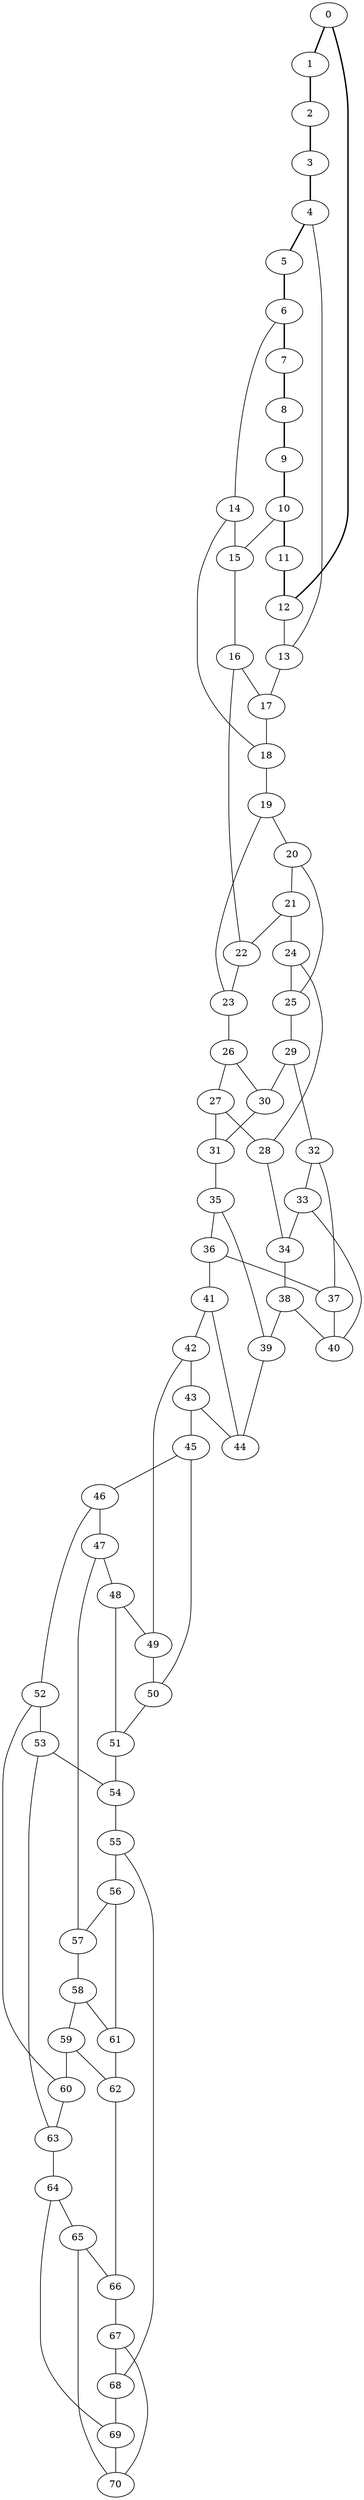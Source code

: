 graph G {
0 [ pos = " 40.00,0.00!" ];
0 -- 1[style=bold];
0 -- 12[style=bold];
1 [ pos = " 35.42,18.59!" ];
1 -- 2[style=bold];
2 [ pos = " 22.72,32.92!" ];
2 -- 3[style=bold];
3 [ pos = " 4.82,39.71!" ];
3 -- 4[style=bold];
4 [ pos = " -14.18,37.40!" ];
4 -- 5[style=bold];
4 -- 13;
5 [ pos = " -29.94,26.52!" ];
5 -- 6[style=bold];
6 [ pos = " -38.84,9.57!" ];
6 -- 7[style=bold];
6 -- 14;
7 [ pos = " -38.84,-9.57!" ];
7 -- 8[style=bold];
8 [ pos = " -29.94,-26.52!" ];
8 -- 9[style=bold];
9 [ pos = " -14.18,-37.40!" ];
9 -- 10[style=bold];
10 [ pos = " 4.82,-39.71!" ];
10 -- 11[style=bold];
10 -- 15;
11 [ pos = " 22.72,-32.92!" ];
11 -- 12[style=bold];
12 [ pos = " 35.42,-18.59!" ];
12 -- 13;
13 -- 17;
14 -- 15;
14 -- 18;
15 -- 16;
16 -- 17;
16 -- 22;
17 -- 18;
18 -- 19;
19 -- 20;
19 -- 23;
20 -- 21;
20 -- 25;
21 -- 22;
21 -- 24;
22 -- 23;
23 -- 26;
24 -- 25;
24 -- 28;
25 -- 29;
26 -- 27;
26 -- 30;
27 -- 28;
27 -- 31;
28 -- 34;
29 -- 30;
29 -- 32;
30 -- 31;
31 -- 35;
32 -- 33;
32 -- 37;
33 -- 34;
33 -- 40;
34 -- 38;
35 -- 36;
35 -- 39;
36 -- 37;
36 -- 41;
37 -- 40;
38 -- 39;
38 -- 40;
39 -- 44;
41 -- 42;
41 -- 44;
42 -- 43;
42 -- 49;
43 -- 44;
43 -- 45;
45 -- 46;
45 -- 50;
46 -- 47;
46 -- 52;
47 -- 48;
47 -- 57;
48 -- 49;
48 -- 51;
49 -- 50;
50 -- 51;
51 -- 54;
52 -- 53;
52 -- 60;
53 -- 54;
53 -- 63;
54 -- 55;
55 -- 56;
55 -- 68;
56 -- 57;
56 -- 61;
57 -- 58;
58 -- 59;
58 -- 61;
59 -- 60;
59 -- 62;
60 -- 63;
61 -- 62;
62 -- 66;
63 -- 64;
64 -- 65;
64 -- 69;
65 -- 66;
65 -- 70;
66 -- 67;
67 -- 68;
67 -- 70;
68 -- 69;
69 -- 70;
}
